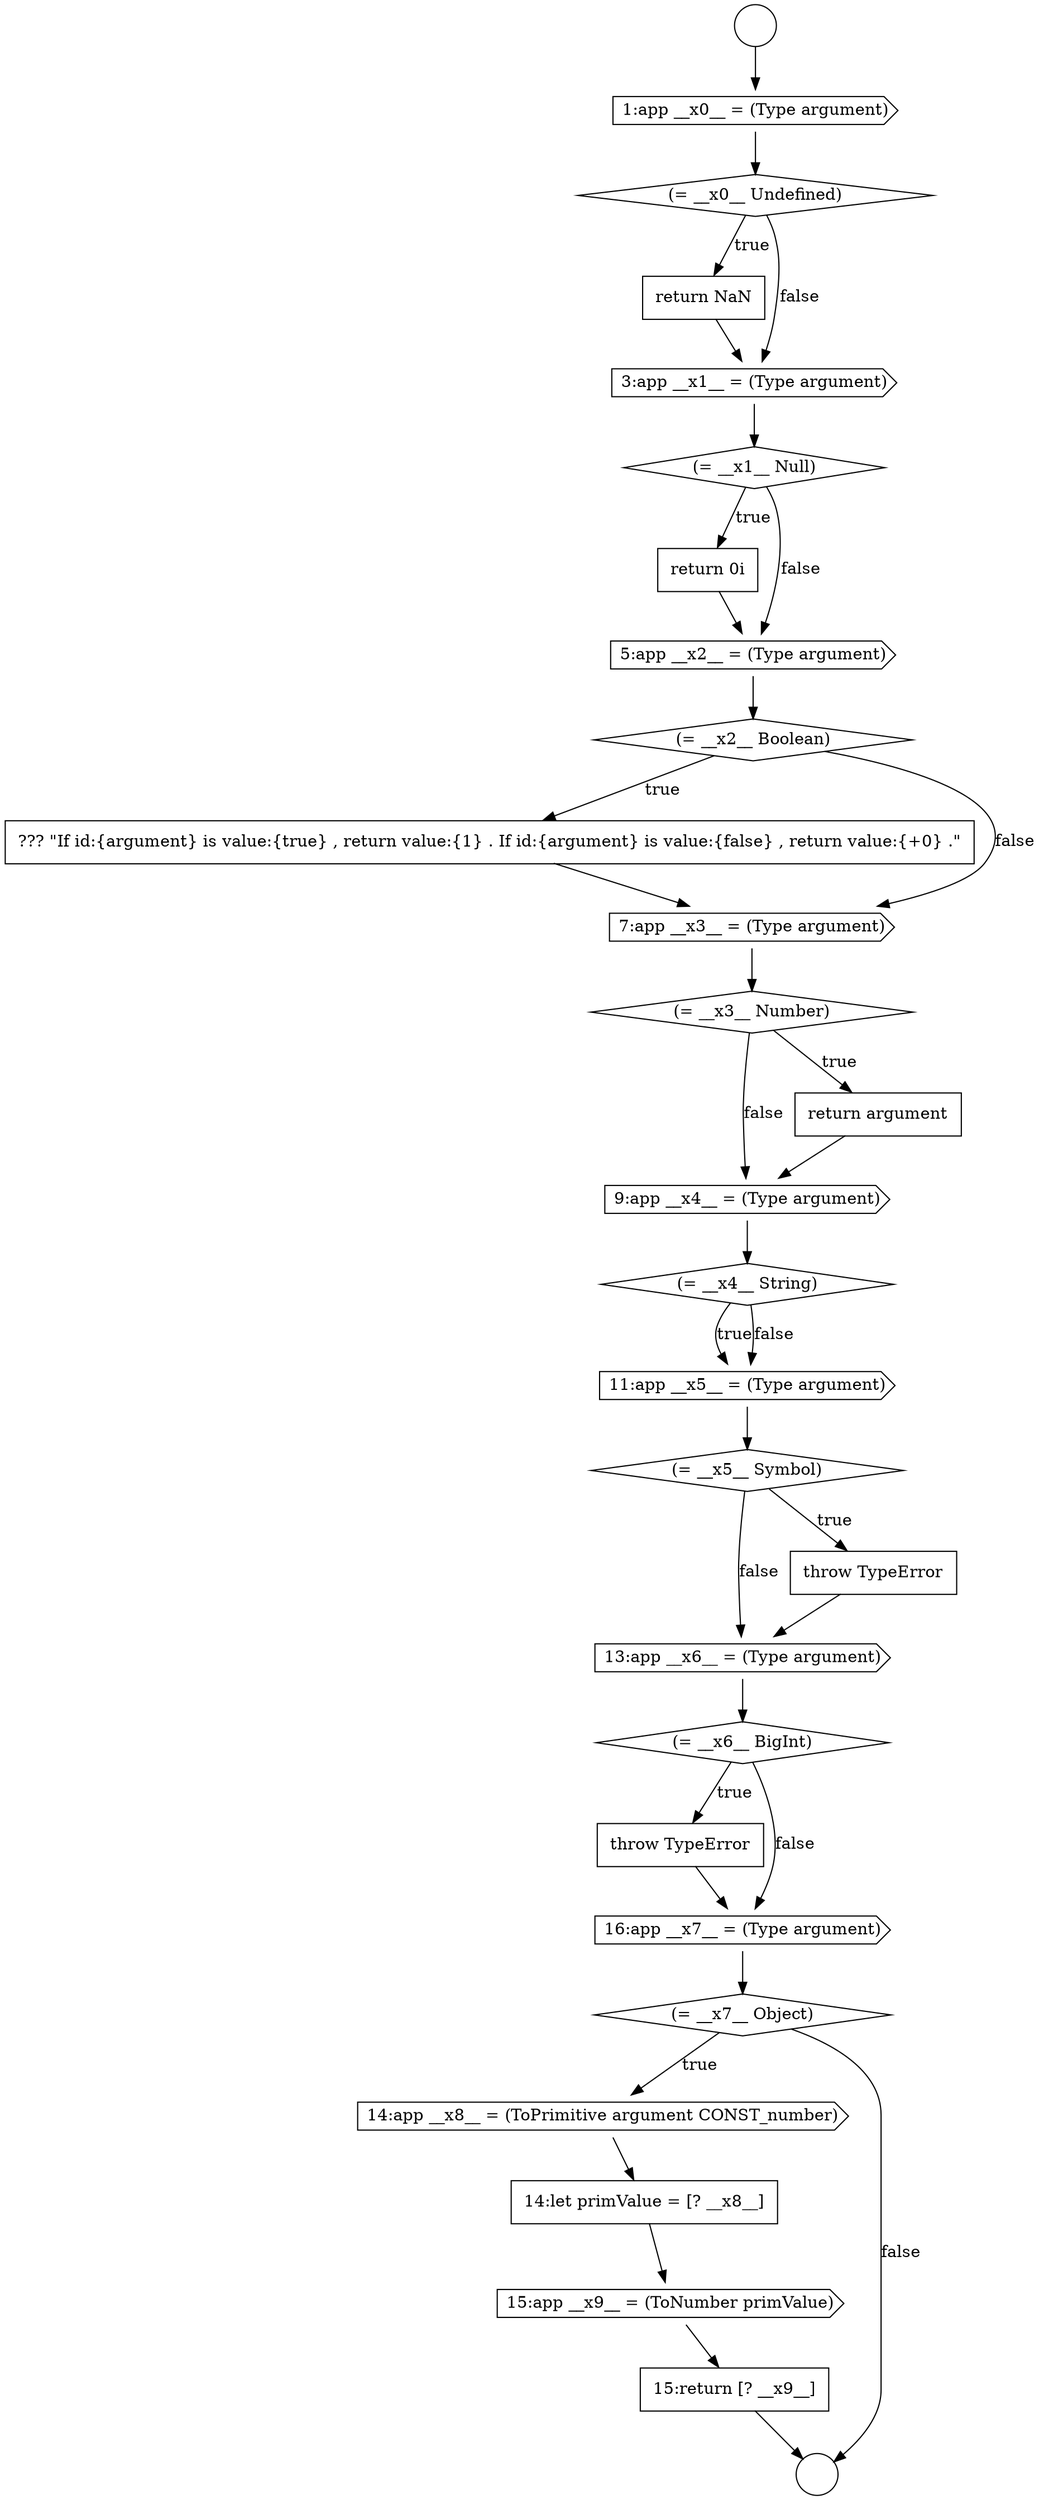 digraph {
  node21383 [shape=diamond, label=<<font color="black">(= __x2__ Boolean)</font>> color="black" fillcolor="white" style=filled]
  node21398 [shape=cds, label=<<font color="black">14:app __x8__ = (ToPrimitive argument CONST_number)</font>> color="black" fillcolor="white" style=filled]
  node21394 [shape=diamond, label=<<font color="black">(= __x6__ BigInt)</font>> color="black" fillcolor="white" style=filled]
  node21390 [shape=cds, label=<<font color="black">11:app __x5__ = (Type argument)</font>> color="black" fillcolor="white" style=filled]
  node21399 [shape=none, margin=0, label=<<font color="black">
    <table border="0" cellborder="1" cellspacing="0" cellpadding="10">
      <tr><td align="left">14:let primValue = [? __x8__]</td></tr>
    </table>
  </font>> color="black" fillcolor="white" style=filled]
  node21384 [shape=none, margin=0, label=<<font color="black">
    <table border="0" cellborder="1" cellspacing="0" cellpadding="10">
      <tr><td align="left">??? &quot;If id:{argument} is value:{true} , return value:{1} . If id:{argument} is value:{false} , return value:{+0} .&quot;</td></tr>
    </table>
  </font>> color="black" fillcolor="white" style=filled]
  node21374 [shape=circle label=" " color="black" fillcolor="white" style=filled]
  node21377 [shape=diamond, label=<<font color="black">(= __x0__ Undefined)</font>> color="black" fillcolor="white" style=filled]
  node21389 [shape=diamond, label=<<font color="black">(= __x4__ String)</font>> color="black" fillcolor="white" style=filled]
  node21395 [shape=none, margin=0, label=<<font color="black">
    <table border="0" cellborder="1" cellspacing="0" cellpadding="10">
      <tr><td align="left">throw TypeError</td></tr>
    </table>
  </font>> color="black" fillcolor="white" style=filled]
  node21380 [shape=diamond, label=<<font color="black">(= __x1__ Null)</font>> color="black" fillcolor="white" style=filled]
  node21400 [shape=cds, label=<<font color="black">15:app __x9__ = (ToNumber primValue)</font>> color="black" fillcolor="white" style=filled]
  node21381 [shape=none, margin=0, label=<<font color="black">
    <table border="0" cellborder="1" cellspacing="0" cellpadding="10">
      <tr><td align="left">return 0i</td></tr>
    </table>
  </font>> color="black" fillcolor="white" style=filled]
  node21388 [shape=cds, label=<<font color="black">9:app __x4__ = (Type argument)</font>> color="black" fillcolor="white" style=filled]
  node21393 [shape=cds, label=<<font color="black">13:app __x6__ = (Type argument)</font>> color="black" fillcolor="white" style=filled]
  node21392 [shape=none, margin=0, label=<<font color="black">
    <table border="0" cellborder="1" cellspacing="0" cellpadding="10">
      <tr><td align="left">throw TypeError</td></tr>
    </table>
  </font>> color="black" fillcolor="white" style=filled]
  node21396 [shape=cds, label=<<font color="black">16:app __x7__ = (Type argument)</font>> color="black" fillcolor="white" style=filled]
  node21401 [shape=none, margin=0, label=<<font color="black">
    <table border="0" cellborder="1" cellspacing="0" cellpadding="10">
      <tr><td align="left">15:return [? __x9__]</td></tr>
    </table>
  </font>> color="black" fillcolor="white" style=filled]
  node21376 [shape=cds, label=<<font color="black">1:app __x0__ = (Type argument)</font>> color="black" fillcolor="white" style=filled]
  node21382 [shape=cds, label=<<font color="black">5:app __x2__ = (Type argument)</font>> color="black" fillcolor="white" style=filled]
  node21378 [shape=none, margin=0, label=<<font color="black">
    <table border="0" cellborder="1" cellspacing="0" cellpadding="10">
      <tr><td align="left">return NaN</td></tr>
    </table>
  </font>> color="black" fillcolor="white" style=filled]
  node21387 [shape=none, margin=0, label=<<font color="black">
    <table border="0" cellborder="1" cellspacing="0" cellpadding="10">
      <tr><td align="left">return argument</td></tr>
    </table>
  </font>> color="black" fillcolor="white" style=filled]
  node21386 [shape=diamond, label=<<font color="black">(= __x3__ Number)</font>> color="black" fillcolor="white" style=filled]
  node21375 [shape=circle label=" " color="black" fillcolor="white" style=filled]
  node21397 [shape=diamond, label=<<font color="black">(= __x7__ Object)</font>> color="black" fillcolor="white" style=filled]
  node21379 [shape=cds, label=<<font color="black">3:app __x1__ = (Type argument)</font>> color="black" fillcolor="white" style=filled]
  node21385 [shape=cds, label=<<font color="black">7:app __x3__ = (Type argument)</font>> color="black" fillcolor="white" style=filled]
  node21391 [shape=diamond, label=<<font color="black">(= __x5__ Symbol)</font>> color="black" fillcolor="white" style=filled]
  node21394 -> node21395 [label=<<font color="black">true</font>> color="black"]
  node21394 -> node21396 [label=<<font color="black">false</font>> color="black"]
  node21390 -> node21391 [ color="black"]
  node21393 -> node21394 [ color="black"]
  node21396 -> node21397 [ color="black"]
  node21381 -> node21382 [ color="black"]
  node21391 -> node21392 [label=<<font color="black">true</font>> color="black"]
  node21391 -> node21393 [label=<<font color="black">false</font>> color="black"]
  node21400 -> node21401 [ color="black"]
  node21395 -> node21396 [ color="black"]
  node21383 -> node21384 [label=<<font color="black">true</font>> color="black"]
  node21383 -> node21385 [label=<<font color="black">false</font>> color="black"]
  node21389 -> node21390 [label=<<font color="black">true</font>> color="black"]
  node21389 -> node21390 [label=<<font color="black">false</font>> color="black"]
  node21379 -> node21380 [ color="black"]
  node21388 -> node21389 [ color="black"]
  node21386 -> node21387 [label=<<font color="black">true</font>> color="black"]
  node21386 -> node21388 [label=<<font color="black">false</font>> color="black"]
  node21399 -> node21400 [ color="black"]
  node21376 -> node21377 [ color="black"]
  node21401 -> node21375 [ color="black"]
  node21378 -> node21379 [ color="black"]
  node21385 -> node21386 [ color="black"]
  node21384 -> node21385 [ color="black"]
  node21398 -> node21399 [ color="black"]
  node21374 -> node21376 [ color="black"]
  node21382 -> node21383 [ color="black"]
  node21397 -> node21398 [label=<<font color="black">true</font>> color="black"]
  node21397 -> node21375 [label=<<font color="black">false</font>> color="black"]
  node21392 -> node21393 [ color="black"]
  node21377 -> node21378 [label=<<font color="black">true</font>> color="black"]
  node21377 -> node21379 [label=<<font color="black">false</font>> color="black"]
  node21387 -> node21388 [ color="black"]
  node21380 -> node21381 [label=<<font color="black">true</font>> color="black"]
  node21380 -> node21382 [label=<<font color="black">false</font>> color="black"]
}
